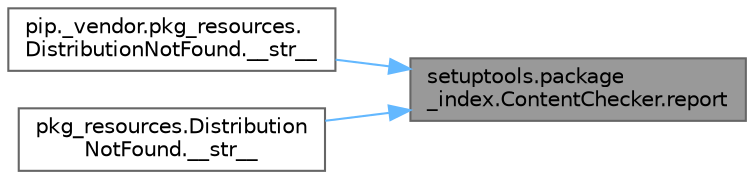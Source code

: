 digraph "setuptools.package_index.ContentChecker.report"
{
 // LATEX_PDF_SIZE
  bgcolor="transparent";
  edge [fontname=Helvetica,fontsize=10,labelfontname=Helvetica,labelfontsize=10];
  node [fontname=Helvetica,fontsize=10,shape=box,height=0.2,width=0.4];
  rankdir="RL";
  Node1 [id="Node000001",label="setuptools.package\l_index.ContentChecker.report",height=0.2,width=0.4,color="gray40", fillcolor="grey60", style="filled", fontcolor="black",tooltip=" "];
  Node1 -> Node2 [id="edge1_Node000001_Node000002",dir="back",color="steelblue1",style="solid",tooltip=" "];
  Node2 [id="Node000002",label="pip._vendor.pkg_resources.\lDistributionNotFound.__str__",height=0.2,width=0.4,color="grey40", fillcolor="white", style="filled",URL="$classpip_1_1__vendor_1_1pkg__resources_1_1_distribution_not_found.html#ab13f21353eda8d0b21a289bb430255e5",tooltip=" "];
  Node1 -> Node3 [id="edge2_Node000001_Node000003",dir="back",color="steelblue1",style="solid",tooltip=" "];
  Node3 [id="Node000003",label="pkg_resources.Distribution\lNotFound.__str__",height=0.2,width=0.4,color="grey40", fillcolor="white", style="filled",URL="$classpkg__resources_1_1_distribution_not_found.html#a4778d69b2e00d59540fe8f79dce397c8",tooltip=" "];
}

